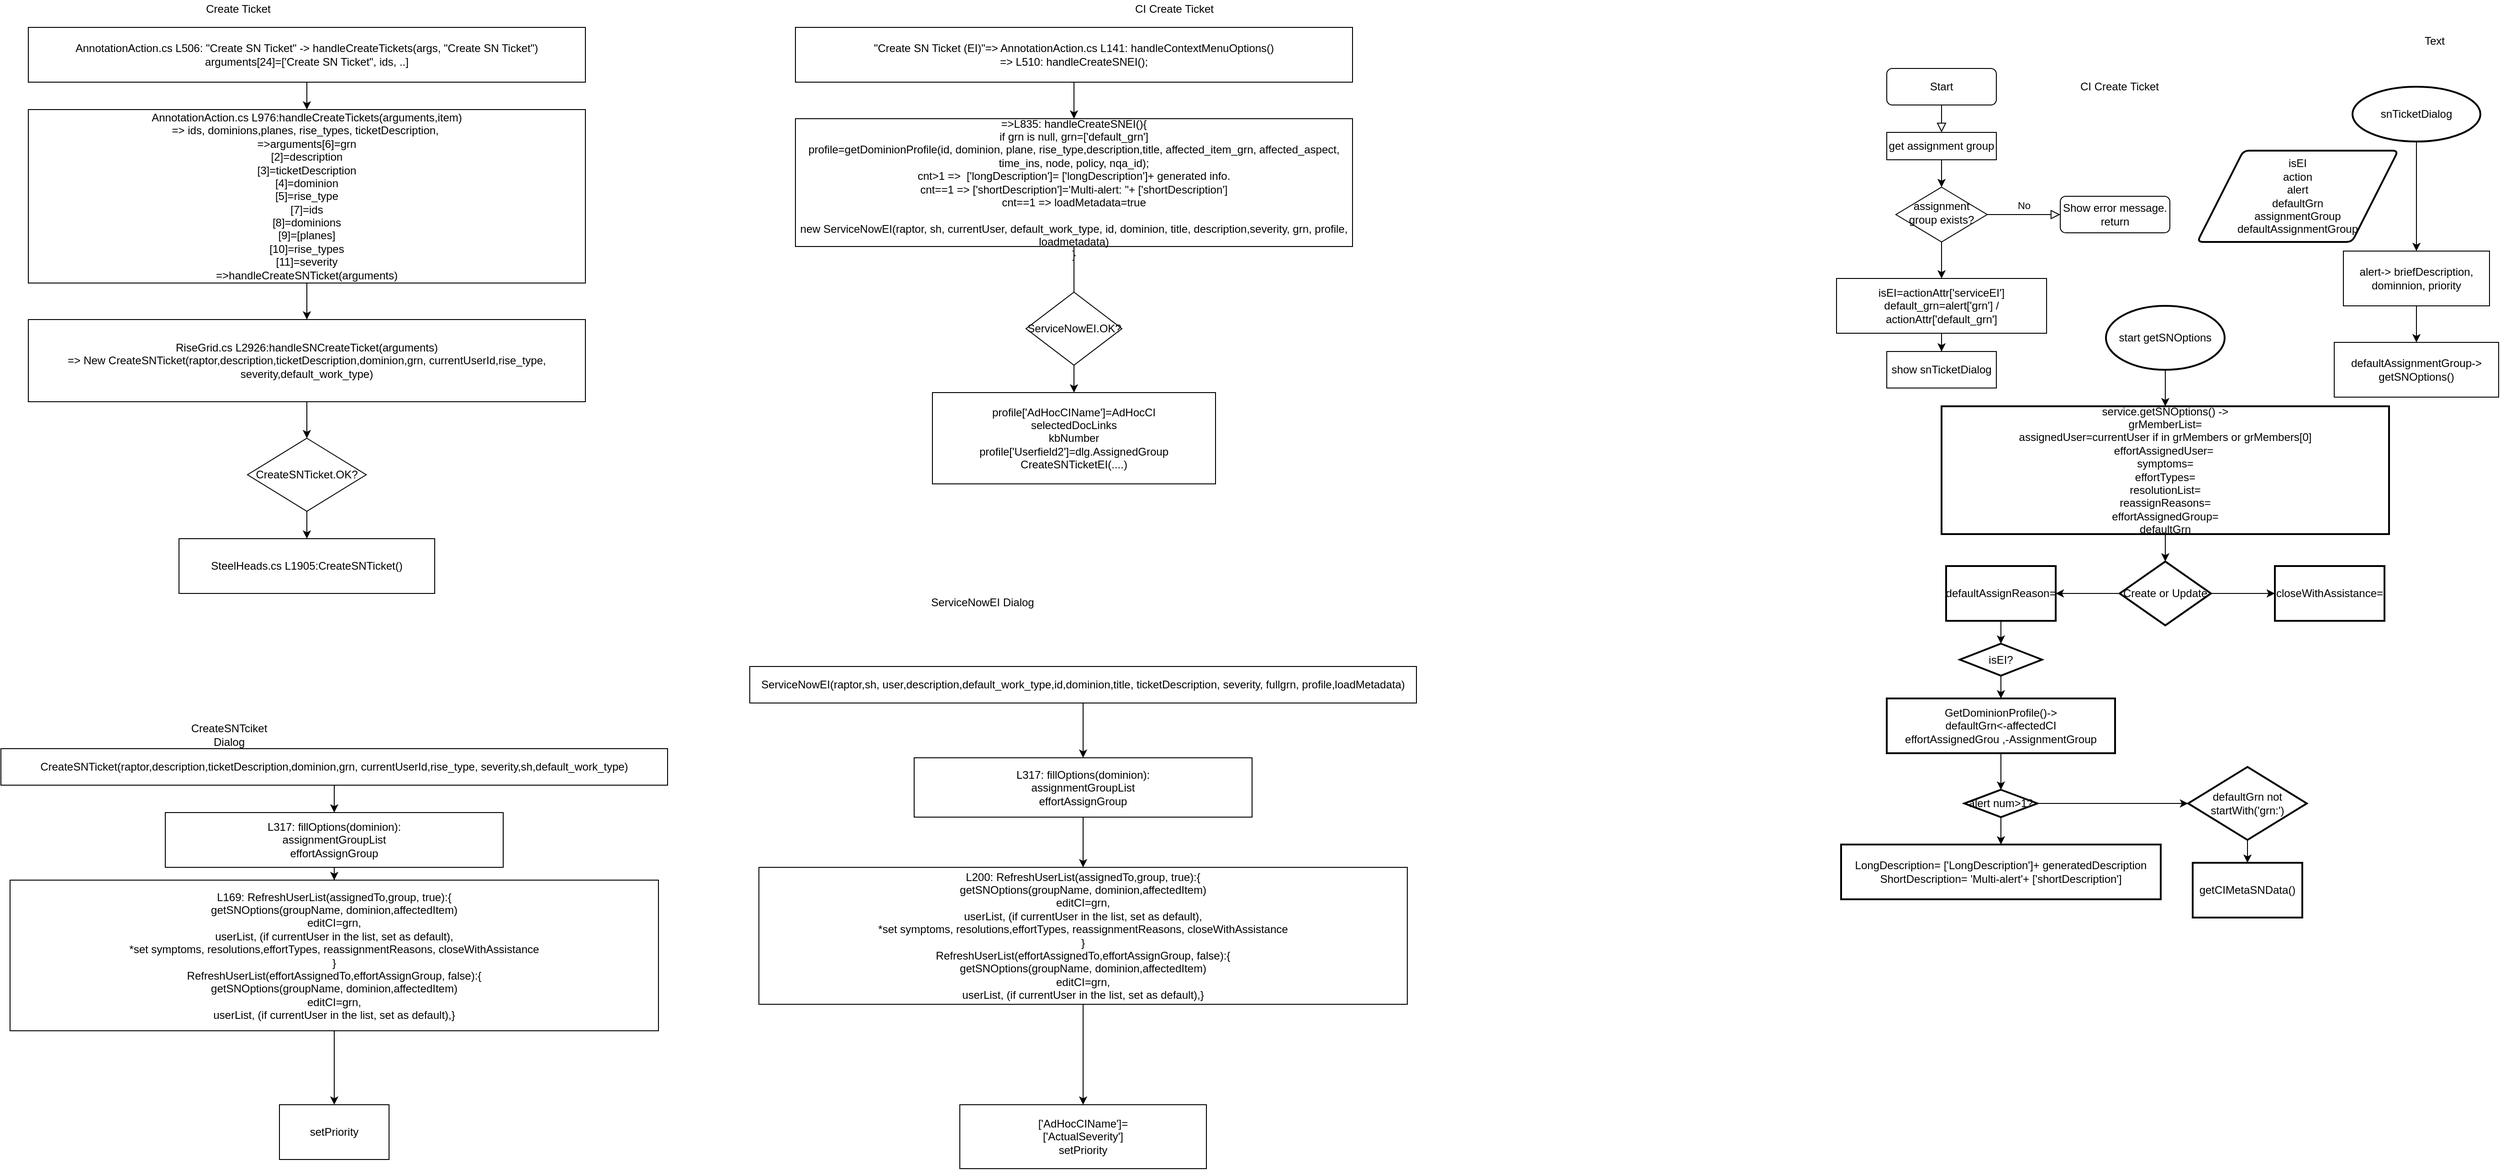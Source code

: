<mxfile version="14.7.3" type="github">
  <diagram id="C5RBs43oDa-KdzZeNtuy" name="Page-1">
    <mxGraphModel dx="1955" dy="3244" grid="1" gridSize="10" guides="1" tooltips="1" connect="1" arrows="1" fold="1" page="1" pageScale="1" pageWidth="3300" pageHeight="2339" math="0" shadow="0">
      <root>
        <mxCell id="WIyWlLk6GJQsqaUBKTNV-0" />
        <mxCell id="WIyWlLk6GJQsqaUBKTNV-1" parent="WIyWlLk6GJQsqaUBKTNV-0" />
        <mxCell id="WIyWlLk6GJQsqaUBKTNV-2" value="" style="rounded=0;html=1;jettySize=auto;orthogonalLoop=1;fontSize=11;endArrow=block;endFill=0;endSize=8;strokeWidth=1;shadow=0;labelBackgroundColor=none;edgeStyle=orthogonalEdgeStyle;" parent="WIyWlLk6GJQsqaUBKTNV-1" source="WIyWlLk6GJQsqaUBKTNV-3" target="oyRmbotWn4kBTh1wDEj8-0" edge="1">
          <mxGeometry relative="1" as="geometry" />
        </mxCell>
        <mxCell id="WIyWlLk6GJQsqaUBKTNV-3" value="Start" style="rounded=1;whiteSpace=wrap;html=1;fontSize=12;glass=0;strokeWidth=1;shadow=0;" parent="WIyWlLk6GJQsqaUBKTNV-1" vertex="1">
          <mxGeometry x="2095" y="-2255" width="120" height="40" as="geometry" />
        </mxCell>
        <mxCell id="WIyWlLk6GJQsqaUBKTNV-5" value="No" style="edgeStyle=orthogonalEdgeStyle;rounded=0;html=1;jettySize=auto;orthogonalLoop=1;fontSize=11;endArrow=block;endFill=0;endSize=8;strokeWidth=1;shadow=0;labelBackgroundColor=none;" parent="WIyWlLk6GJQsqaUBKTNV-1" source="WIyWlLk6GJQsqaUBKTNV-6" target="WIyWlLk6GJQsqaUBKTNV-7" edge="1">
          <mxGeometry y="10" relative="1" as="geometry">
            <mxPoint as="offset" />
          </mxGeometry>
        </mxCell>
        <mxCell id="oyRmbotWn4kBTh1wDEj8-11" value="" style="edgeStyle=orthogonalEdgeStyle;rounded=0;orthogonalLoop=1;jettySize=auto;html=1;" parent="WIyWlLk6GJQsqaUBKTNV-1" source="WIyWlLk6GJQsqaUBKTNV-6" target="oyRmbotWn4kBTh1wDEj8-9" edge="1">
          <mxGeometry relative="1" as="geometry" />
        </mxCell>
        <mxCell id="WIyWlLk6GJQsqaUBKTNV-6" value="assignment group exists?" style="rhombus;whiteSpace=wrap;html=1;shadow=0;fontFamily=Helvetica;fontSize=12;align=center;strokeWidth=1;spacing=6;spacingTop=-4;" parent="WIyWlLk6GJQsqaUBKTNV-1" vertex="1">
          <mxGeometry x="2105" y="-2125" width="100" height="60" as="geometry" />
        </mxCell>
        <mxCell id="WIyWlLk6GJQsqaUBKTNV-7" value="Show error message.&lt;br&gt;return" style="rounded=1;whiteSpace=wrap;html=1;fontSize=12;glass=0;strokeWidth=1;shadow=0;" parent="WIyWlLk6GJQsqaUBKTNV-1" vertex="1">
          <mxGeometry x="2285" y="-2115" width="120" height="40" as="geometry" />
        </mxCell>
        <mxCell id="oyRmbotWn4kBTh1wDEj8-3" style="edgeStyle=orthogonalEdgeStyle;rounded=0;orthogonalLoop=1;jettySize=auto;html=1;exitX=0.5;exitY=1;exitDx=0;exitDy=0;" parent="WIyWlLk6GJQsqaUBKTNV-1" source="oyRmbotWn4kBTh1wDEj8-0" target="WIyWlLk6GJQsqaUBKTNV-6" edge="1">
          <mxGeometry relative="1" as="geometry" />
        </mxCell>
        <mxCell id="oyRmbotWn4kBTh1wDEj8-0" value="get assignment group" style="rounded=0;whiteSpace=wrap;html=1;" parent="WIyWlLk6GJQsqaUBKTNV-1" vertex="1">
          <mxGeometry x="2095" y="-2185" width="120" height="30" as="geometry" />
        </mxCell>
        <mxCell id="oyRmbotWn4kBTh1wDEj8-13" value="" style="edgeStyle=orthogonalEdgeStyle;rounded=0;orthogonalLoop=1;jettySize=auto;html=1;" parent="WIyWlLk6GJQsqaUBKTNV-1" source="oyRmbotWn4kBTh1wDEj8-9" target="oyRmbotWn4kBTh1wDEj8-12" edge="1">
          <mxGeometry relative="1" as="geometry" />
        </mxCell>
        <mxCell id="oyRmbotWn4kBTh1wDEj8-9" value="isEI=actionAttr[&#39;serviceEI&#39;]&lt;br&gt;default_grn=alert[&#39;grn&#39;] / actionAttr[&#39;default_grn&#39;]" style="rounded=0;whiteSpace=wrap;html=1;" parent="WIyWlLk6GJQsqaUBKTNV-1" vertex="1">
          <mxGeometry x="2040" y="-2025" width="230" height="60" as="geometry" />
        </mxCell>
        <mxCell id="oyRmbotWn4kBTh1wDEj8-12" value="show snTicketDialog" style="rounded=0;whiteSpace=wrap;html=1;" parent="WIyWlLk6GJQsqaUBKTNV-1" vertex="1">
          <mxGeometry x="2095" y="-1945" width="120" height="40" as="geometry" />
        </mxCell>
        <mxCell id="oyRmbotWn4kBTh1wDEj8-14" value="snTicketDialog" style="strokeWidth=2;html=1;shape=mxgraph.flowchart.start_1;whiteSpace=wrap;" parent="WIyWlLk6GJQsqaUBKTNV-1" vertex="1">
          <mxGeometry x="2605" y="-2235" width="140" height="60" as="geometry" />
        </mxCell>
        <mxCell id="oyRmbotWn4kBTh1wDEj8-15" value="&lt;span&gt;isEI&lt;/span&gt;&lt;br&gt;&lt;span&gt;action&lt;/span&gt;&lt;br&gt;&lt;span&gt;alert&lt;/span&gt;&lt;br&gt;&lt;span&gt;defaultGrn&lt;/span&gt;&lt;br&gt;&lt;span&gt;assignmentGroup&lt;/span&gt;&lt;br&gt;&lt;span&gt;defaultAssignmentGroup&lt;/span&gt;" style="shape=parallelogram;html=1;strokeWidth=2;perimeter=parallelogramPerimeter;whiteSpace=wrap;rounded=1;arcSize=12;size=0.23;" parent="WIyWlLk6GJQsqaUBKTNV-1" vertex="1">
          <mxGeometry x="2435" y="-2165" width="220" height="100" as="geometry" />
        </mxCell>
        <mxCell id="oyRmbotWn4kBTh1wDEj8-20" value="" style="edgeStyle=orthogonalEdgeStyle;rounded=0;orthogonalLoop=1;jettySize=auto;html=1;" parent="WIyWlLk6GJQsqaUBKTNV-1" source="oyRmbotWn4kBTh1wDEj8-17" target="oyRmbotWn4kBTh1wDEj8-19" edge="1">
          <mxGeometry relative="1" as="geometry" />
        </mxCell>
        <mxCell id="oyRmbotWn4kBTh1wDEj8-17" value="alert-&amp;gt; briefDescription, dominnion, priority" style="rounded=0;whiteSpace=wrap;html=1;" parent="WIyWlLk6GJQsqaUBKTNV-1" vertex="1">
          <mxGeometry x="2595" y="-2055" width="160" height="60" as="geometry" />
        </mxCell>
        <mxCell id="oyRmbotWn4kBTh1wDEj8-18" value="" style="endArrow=classic;html=1;entryX=0.5;entryY=0;entryDx=0;entryDy=0;" parent="WIyWlLk6GJQsqaUBKTNV-1" source="oyRmbotWn4kBTh1wDEj8-14" target="oyRmbotWn4kBTh1wDEj8-17" edge="1">
          <mxGeometry width="50" height="50" relative="1" as="geometry">
            <mxPoint x="2665" y="-2145" as="sourcePoint" />
            <mxPoint x="2715" y="-2195" as="targetPoint" />
          </mxGeometry>
        </mxCell>
        <mxCell id="oyRmbotWn4kBTh1wDEj8-19" value="defaultAssignmentGroup-&amp;gt;&lt;br&gt;getSNOptions()" style="rounded=0;whiteSpace=wrap;html=1;" parent="WIyWlLk6GJQsqaUBKTNV-1" vertex="1">
          <mxGeometry x="2585" y="-1955" width="180" height="60" as="geometry" />
        </mxCell>
        <mxCell id="oyRmbotWn4kBTh1wDEj8-23" value="" style="edgeStyle=orthogonalEdgeStyle;rounded=0;orthogonalLoop=1;jettySize=auto;html=1;" parent="WIyWlLk6GJQsqaUBKTNV-1" source="oyRmbotWn4kBTh1wDEj8-21" target="oyRmbotWn4kBTh1wDEj8-22" edge="1">
          <mxGeometry relative="1" as="geometry" />
        </mxCell>
        <mxCell id="oyRmbotWn4kBTh1wDEj8-21" value="start getSNOptions" style="strokeWidth=2;html=1;shape=mxgraph.flowchart.start_1;whiteSpace=wrap;" parent="WIyWlLk6GJQsqaUBKTNV-1" vertex="1">
          <mxGeometry x="2335" y="-1995" width="130" height="70" as="geometry" />
        </mxCell>
        <mxCell id="oyRmbotWn4kBTh1wDEj8-28" value="" style="edgeStyle=orthogonalEdgeStyle;rounded=0;orthogonalLoop=1;jettySize=auto;html=1;" parent="WIyWlLk6GJQsqaUBKTNV-1" source="oyRmbotWn4kBTh1wDEj8-22" target="oyRmbotWn4kBTh1wDEj8-26" edge="1">
          <mxGeometry relative="1" as="geometry" />
        </mxCell>
        <mxCell id="oyRmbotWn4kBTh1wDEj8-22" value="service.getSNOptions() -&amp;gt;&lt;br&gt;grMemberList=&lt;br&gt;assignedUser=currentUser if in grMembers or grMembers[0]&lt;br&gt;effortAssignedUser=&amp;nbsp;&lt;br&gt;symptoms=&lt;br&gt;effortTypes=&lt;br&gt;resolutionList=&lt;br&gt;reassignReasons=&lt;br&gt;effortAssignedGroup=&lt;br&gt;defaultGrn" style="whiteSpace=wrap;html=1;strokeWidth=2;" parent="WIyWlLk6GJQsqaUBKTNV-1" vertex="1">
          <mxGeometry x="2155" y="-1885" width="490" height="140" as="geometry" />
        </mxCell>
        <mxCell id="oyRmbotWn4kBTh1wDEj8-30" value="" style="edgeStyle=orthogonalEdgeStyle;rounded=0;orthogonalLoop=1;jettySize=auto;html=1;" parent="WIyWlLk6GJQsqaUBKTNV-1" source="oyRmbotWn4kBTh1wDEj8-26" target="oyRmbotWn4kBTh1wDEj8-29" edge="1">
          <mxGeometry relative="1" as="geometry" />
        </mxCell>
        <mxCell id="oyRmbotWn4kBTh1wDEj8-32" value="" style="edgeStyle=orthogonalEdgeStyle;rounded=0;orthogonalLoop=1;jettySize=auto;html=1;" parent="WIyWlLk6GJQsqaUBKTNV-1" source="oyRmbotWn4kBTh1wDEj8-26" target="oyRmbotWn4kBTh1wDEj8-31" edge="1">
          <mxGeometry relative="1" as="geometry" />
        </mxCell>
        <mxCell id="oyRmbotWn4kBTh1wDEj8-26" value="Create or Update" style="strokeWidth=2;html=1;shape=mxgraph.flowchart.decision;whiteSpace=wrap;" parent="WIyWlLk6GJQsqaUBKTNV-1" vertex="1">
          <mxGeometry x="2350" y="-1715" width="100" height="70" as="geometry" />
        </mxCell>
        <mxCell id="oyRmbotWn4kBTh1wDEj8-34" value="" style="edgeStyle=orthogonalEdgeStyle;rounded=0;orthogonalLoop=1;jettySize=auto;html=1;" parent="WIyWlLk6GJQsqaUBKTNV-1" source="oyRmbotWn4kBTh1wDEj8-29" target="oyRmbotWn4kBTh1wDEj8-33" edge="1">
          <mxGeometry relative="1" as="geometry" />
        </mxCell>
        <mxCell id="oyRmbotWn4kBTh1wDEj8-29" value="defaultAssignReason=" style="whiteSpace=wrap;html=1;strokeWidth=2;" parent="WIyWlLk6GJQsqaUBKTNV-1" vertex="1">
          <mxGeometry x="2160" y="-1710" width="120" height="60" as="geometry" />
        </mxCell>
        <mxCell id="oyRmbotWn4kBTh1wDEj8-31" value="closeWithAssistance=" style="whiteSpace=wrap;html=1;strokeWidth=2;" parent="WIyWlLk6GJQsqaUBKTNV-1" vertex="1">
          <mxGeometry x="2520" y="-1710" width="120" height="60" as="geometry" />
        </mxCell>
        <mxCell id="oyRmbotWn4kBTh1wDEj8-36" value="" style="edgeStyle=orthogonalEdgeStyle;rounded=0;orthogonalLoop=1;jettySize=auto;html=1;" parent="WIyWlLk6GJQsqaUBKTNV-1" source="oyRmbotWn4kBTh1wDEj8-33" target="oyRmbotWn4kBTh1wDEj8-35" edge="1">
          <mxGeometry relative="1" as="geometry" />
        </mxCell>
        <mxCell id="oyRmbotWn4kBTh1wDEj8-33" value="isEI?" style="rhombus;whiteSpace=wrap;html=1;strokeWidth=2;" parent="WIyWlLk6GJQsqaUBKTNV-1" vertex="1">
          <mxGeometry x="2175" y="-1625" width="90" height="35" as="geometry" />
        </mxCell>
        <mxCell id="oyRmbotWn4kBTh1wDEj8-38" value="" style="edgeStyle=orthogonalEdgeStyle;rounded=0;orthogonalLoop=1;jettySize=auto;html=1;" parent="WIyWlLk6GJQsqaUBKTNV-1" source="oyRmbotWn4kBTh1wDEj8-35" target="oyRmbotWn4kBTh1wDEj8-37" edge="1">
          <mxGeometry relative="1" as="geometry" />
        </mxCell>
        <mxCell id="oyRmbotWn4kBTh1wDEj8-35" value="GetDominionProfile()-&amp;gt;&lt;br&gt;defaultGrn&amp;lt;-affectedCI&lt;br&gt;effortAssignedGrou ,-AssignmentGroup&lt;br&gt;" style="whiteSpace=wrap;html=1;strokeWidth=2;" parent="WIyWlLk6GJQsqaUBKTNV-1" vertex="1">
          <mxGeometry x="2095" y="-1565" width="250" height="60" as="geometry" />
        </mxCell>
        <mxCell id="oyRmbotWn4kBTh1wDEj8-40" value="" style="edgeStyle=orthogonalEdgeStyle;rounded=0;orthogonalLoop=1;jettySize=auto;html=1;" parent="WIyWlLk6GJQsqaUBKTNV-1" source="oyRmbotWn4kBTh1wDEj8-37" target="oyRmbotWn4kBTh1wDEj8-39" edge="1">
          <mxGeometry relative="1" as="geometry" />
        </mxCell>
        <mxCell id="oyRmbotWn4kBTh1wDEj8-44" value="" style="edgeStyle=orthogonalEdgeStyle;rounded=0;orthogonalLoop=1;jettySize=auto;html=1;" parent="WIyWlLk6GJQsqaUBKTNV-1" source="oyRmbotWn4kBTh1wDEj8-37" target="oyRmbotWn4kBTh1wDEj8-43" edge="1">
          <mxGeometry relative="1" as="geometry" />
        </mxCell>
        <mxCell id="oyRmbotWn4kBTh1wDEj8-37" value="alert num&amp;gt;1?" style="rhombus;whiteSpace=wrap;html=1;strokeWidth=2;" parent="WIyWlLk6GJQsqaUBKTNV-1" vertex="1">
          <mxGeometry x="2180" y="-1465" width="80" height="30" as="geometry" />
        </mxCell>
        <mxCell id="oyRmbotWn4kBTh1wDEj8-39" value="LongDescription= [&#39;LongDescription&#39;]+ generatedDescription&lt;br&gt;ShortDescription= &#39;Multi-alert&#39;+ [&#39;shortDescription&#39;]" style="whiteSpace=wrap;html=1;strokeWidth=2;" parent="WIyWlLk6GJQsqaUBKTNV-1" vertex="1">
          <mxGeometry x="2045" y="-1405" width="350" height="60" as="geometry" />
        </mxCell>
        <mxCell id="oyRmbotWn4kBTh1wDEj8-46" value="" style="edgeStyle=orthogonalEdgeStyle;rounded=0;orthogonalLoop=1;jettySize=auto;html=1;" parent="WIyWlLk6GJQsqaUBKTNV-1" source="oyRmbotWn4kBTh1wDEj8-43" target="oyRmbotWn4kBTh1wDEj8-45" edge="1">
          <mxGeometry relative="1" as="geometry" />
        </mxCell>
        <mxCell id="oyRmbotWn4kBTh1wDEj8-43" value="defaultGrn not startWith(&#39;grn:&#39;)" style="rhombus;whiteSpace=wrap;html=1;strokeWidth=2;" parent="WIyWlLk6GJQsqaUBKTNV-1" vertex="1">
          <mxGeometry x="2425" y="-1490" width="130" height="80" as="geometry" />
        </mxCell>
        <mxCell id="oyRmbotWn4kBTh1wDEj8-45" value="getCIMetaSNData()" style="whiteSpace=wrap;html=1;strokeWidth=2;" parent="WIyWlLk6GJQsqaUBKTNV-1" vertex="1">
          <mxGeometry x="2430" y="-1385" width="120" height="60" as="geometry" />
        </mxCell>
        <mxCell id="3x9BZErU-FMyBv7qmrPY-0" value="Text" style="text;html=1;strokeColor=none;fillColor=none;align=center;verticalAlign=middle;whiteSpace=wrap;rounded=0;" vertex="1" parent="WIyWlLk6GJQsqaUBKTNV-1">
          <mxGeometry x="2675" y="-2295" width="40" height="20" as="geometry" />
        </mxCell>
        <mxCell id="3x9BZErU-FMyBv7qmrPY-1" value="CI Create Ticket" style="text;html=1;strokeColor=none;fillColor=none;align=center;verticalAlign=middle;whiteSpace=wrap;rounded=0;" vertex="1" parent="WIyWlLk6GJQsqaUBKTNV-1">
          <mxGeometry x="2305" y="-2245" width="90" height="20" as="geometry" />
        </mxCell>
        <mxCell id="3x9BZErU-FMyBv7qmrPY-2" value="Create Ticket" style="text;html=1;strokeColor=none;fillColor=none;align=center;verticalAlign=middle;whiteSpace=wrap;rounded=0;" vertex="1" parent="WIyWlLk6GJQsqaUBKTNV-1">
          <mxGeometry x="250" y="-2330" width="80" height="20" as="geometry" />
        </mxCell>
        <mxCell id="3x9BZErU-FMyBv7qmrPY-5" value="" style="edgeStyle=orthogonalEdgeStyle;rounded=0;orthogonalLoop=1;jettySize=auto;html=1;" edge="1" parent="WIyWlLk6GJQsqaUBKTNV-1" source="3x9BZErU-FMyBv7qmrPY-3" target="3x9BZErU-FMyBv7qmrPY-4">
          <mxGeometry relative="1" as="geometry" />
        </mxCell>
        <mxCell id="3x9BZErU-FMyBv7qmrPY-3" value="AnnotationAction.cs L506: &quot;Create SN Ticket&quot; -&amp;gt; handleCreateTickets(args, &quot;Create SN Ticket&quot;)&lt;br&gt;arguments[24]=[&#39;Create SN Ticket&quot;, ids, ..]" style="rounded=0;whiteSpace=wrap;html=1;" vertex="1" parent="WIyWlLk6GJQsqaUBKTNV-1">
          <mxGeometry x="60" y="-2300" width="610" height="60" as="geometry" />
        </mxCell>
        <mxCell id="3x9BZErU-FMyBv7qmrPY-7" value="" style="edgeStyle=orthogonalEdgeStyle;rounded=0;orthogonalLoop=1;jettySize=auto;html=1;" edge="1" parent="WIyWlLk6GJQsqaUBKTNV-1" source="3x9BZErU-FMyBv7qmrPY-4" target="3x9BZErU-FMyBv7qmrPY-6">
          <mxGeometry relative="1" as="geometry" />
        </mxCell>
        <mxCell id="3x9BZErU-FMyBv7qmrPY-4" value="&lt;span&gt;AnnotationAction.cs L976:handleCreateTickets(&lt;/span&gt;arguments&lt;span&gt;,item)&lt;br&gt;=&amp;gt; ids, dominions,planes, rise_types, ticketDescription,&amp;nbsp;&lt;br&gt;=&amp;gt;arguments[6]=grn&lt;br&gt;[2]=description&lt;br&gt;[3]=ticketDescription&lt;br&gt;[4]=dominion&lt;br&gt;[5]=rise_type&lt;br&gt;[7]=ids&lt;br&gt;[8]=dominions&lt;br&gt;[9]=[planes]&lt;br&gt;[10]=rise_types&lt;br&gt;[11]=severity&lt;br&gt;=&amp;gt;handleCreateSNTicket(arguments)&lt;br&gt;&lt;/span&gt;" style="whiteSpace=wrap;html=1;rounded=0;" vertex="1" parent="WIyWlLk6GJQsqaUBKTNV-1">
          <mxGeometry x="60" y="-2210" width="610" height="190" as="geometry" />
        </mxCell>
        <mxCell id="3x9BZErU-FMyBv7qmrPY-9" value="" style="edgeStyle=orthogonalEdgeStyle;rounded=0;orthogonalLoop=1;jettySize=auto;html=1;" edge="1" parent="WIyWlLk6GJQsqaUBKTNV-1" source="3x9BZErU-FMyBv7qmrPY-6" target="3x9BZErU-FMyBv7qmrPY-8">
          <mxGeometry relative="1" as="geometry" />
        </mxCell>
        <mxCell id="3x9BZErU-FMyBv7qmrPY-6" value="&lt;span&gt;RiseGrid.cs L2926:handleSNCreateTicket(&lt;/span&gt;arguments&lt;span&gt;)&lt;br&gt;=&amp;gt; New CreateSNTicket(raptor,description,ticketDescription,dominion,grn, currentUserId,rise_type, severity,default_work_type)&lt;br&gt;&lt;/span&gt;" style="whiteSpace=wrap;html=1;rounded=0;" vertex="1" parent="WIyWlLk6GJQsqaUBKTNV-1">
          <mxGeometry x="60" y="-1980" width="610" height="90" as="geometry" />
        </mxCell>
        <mxCell id="3x9BZErU-FMyBv7qmrPY-11" value="" style="edgeStyle=orthogonalEdgeStyle;rounded=0;orthogonalLoop=1;jettySize=auto;html=1;" edge="1" parent="WIyWlLk6GJQsqaUBKTNV-1" source="3x9BZErU-FMyBv7qmrPY-8" target="3x9BZErU-FMyBv7qmrPY-10">
          <mxGeometry relative="1" as="geometry" />
        </mxCell>
        <mxCell id="3x9BZErU-FMyBv7qmrPY-8" value="CreateSNTicket.OK?" style="rhombus;whiteSpace=wrap;html=1;rounded=0;" vertex="1" parent="WIyWlLk6GJQsqaUBKTNV-1">
          <mxGeometry x="300" y="-1850" width="130" height="80" as="geometry" />
        </mxCell>
        <mxCell id="3x9BZErU-FMyBv7qmrPY-10" value="SteelHeads.cs L1905:CreateSNTicket()" style="whiteSpace=wrap;html=1;rounded=0;" vertex="1" parent="WIyWlLk6GJQsqaUBKTNV-1">
          <mxGeometry x="225" y="-1740" width="280" height="60" as="geometry" />
        </mxCell>
        <mxCell id="3x9BZErU-FMyBv7qmrPY-14" value="CreateSNTciket Dialog" style="text;html=1;strokeColor=none;fillColor=none;align=center;verticalAlign=middle;whiteSpace=wrap;rounded=0;" vertex="1" parent="WIyWlLk6GJQsqaUBKTNV-1">
          <mxGeometry x="260" y="-1540" width="40" height="30" as="geometry" />
        </mxCell>
        <mxCell id="3x9BZErU-FMyBv7qmrPY-17" value="" style="edgeStyle=orthogonalEdgeStyle;rounded=0;orthogonalLoop=1;jettySize=auto;html=1;" edge="1" parent="WIyWlLk6GJQsqaUBKTNV-1" source="3x9BZErU-FMyBv7qmrPY-15" target="3x9BZErU-FMyBv7qmrPY-16">
          <mxGeometry relative="1" as="geometry" />
        </mxCell>
        <mxCell id="3x9BZErU-FMyBv7qmrPY-15" value="&lt;span&gt;CreateSNTicket(raptor,description,ticketDescription,dominion,grn, currentUserId,rise_type, severity,sh,default_work_type)&lt;/span&gt;" style="rounded=0;whiteSpace=wrap;html=1;" vertex="1" parent="WIyWlLk6GJQsqaUBKTNV-1">
          <mxGeometry x="30" y="-1510" width="730" height="40" as="geometry" />
        </mxCell>
        <mxCell id="3x9BZErU-FMyBv7qmrPY-19" value="" style="edgeStyle=orthogonalEdgeStyle;rounded=0;orthogonalLoop=1;jettySize=auto;html=1;" edge="1" parent="WIyWlLk6GJQsqaUBKTNV-1" source="3x9BZErU-FMyBv7qmrPY-16" target="3x9BZErU-FMyBv7qmrPY-18">
          <mxGeometry relative="1" as="geometry" />
        </mxCell>
        <mxCell id="3x9BZErU-FMyBv7qmrPY-16" value="L317: fillOptions(dominion):&lt;br&gt;assignmentGroupList&lt;br&gt;effortAssignGroup" style="whiteSpace=wrap;html=1;rounded=0;" vertex="1" parent="WIyWlLk6GJQsqaUBKTNV-1">
          <mxGeometry x="210" y="-1440" width="370" height="60" as="geometry" />
        </mxCell>
        <mxCell id="3x9BZErU-FMyBv7qmrPY-21" value="" style="edgeStyle=orthogonalEdgeStyle;rounded=0;orthogonalLoop=1;jettySize=auto;html=1;" edge="1" parent="WIyWlLk6GJQsqaUBKTNV-1" source="3x9BZErU-FMyBv7qmrPY-18" target="3x9BZErU-FMyBv7qmrPY-20">
          <mxGeometry relative="1" as="geometry" />
        </mxCell>
        <mxCell id="3x9BZErU-FMyBv7qmrPY-18" value="L169: RefreshUserList(assignedTo,group, true):{&lt;br&gt;getSNOptions(groupName, dominion,affectedItem)&lt;br&gt;editCI=grn,&lt;br&gt;userList, (if currentUser in the list, set as default),&lt;br&gt;*set symptoms, resolutions,effortTypes, reassignmentReasons, closeWithAssistance&lt;br&gt;}&lt;br&gt;RefreshUserList(effortAssignedTo,effortAssignGroup, false):{&lt;br&gt;getSNOptions(groupName, dominion,affectedItem)&lt;br&gt;editCI=grn,&lt;br&gt;userList, (if currentUser in the list, set as default),}" style="whiteSpace=wrap;html=1;rounded=0;" vertex="1" parent="WIyWlLk6GJQsqaUBKTNV-1">
          <mxGeometry x="40" y="-1366" width="710" height="165" as="geometry" />
        </mxCell>
        <mxCell id="3x9BZErU-FMyBv7qmrPY-20" value="setPriority" style="whiteSpace=wrap;html=1;rounded=0;" vertex="1" parent="WIyWlLk6GJQsqaUBKTNV-1">
          <mxGeometry x="335" y="-1120" width="120" height="60" as="geometry" />
        </mxCell>
        <mxCell id="3x9BZErU-FMyBv7qmrPY-22" value="CI Create Ticket" style="text;html=1;strokeColor=none;fillColor=none;align=center;verticalAlign=middle;whiteSpace=wrap;rounded=0;" vertex="1" parent="WIyWlLk6GJQsqaUBKTNV-1">
          <mxGeometry x="1220" y="-2330" width="190" height="20" as="geometry" />
        </mxCell>
        <mxCell id="3x9BZErU-FMyBv7qmrPY-25" value="" style="edgeStyle=orthogonalEdgeStyle;rounded=0;orthogonalLoop=1;jettySize=auto;html=1;" edge="1" parent="WIyWlLk6GJQsqaUBKTNV-1" source="3x9BZErU-FMyBv7qmrPY-23" target="3x9BZErU-FMyBv7qmrPY-24">
          <mxGeometry relative="1" as="geometry" />
        </mxCell>
        <mxCell id="3x9BZErU-FMyBv7qmrPY-23" value="&quot;Create SN Ticket (EI)&quot;=&amp;gt; AnnotationAction.cs L141: handleContextMenuOptions()&lt;br&gt;=&amp;gt; L510: handleCreateSNEI();&lt;br&gt;" style="rounded=0;whiteSpace=wrap;html=1;" vertex="1" parent="WIyWlLk6GJQsqaUBKTNV-1">
          <mxGeometry x="900" y="-2300" width="610" height="60" as="geometry" />
        </mxCell>
        <mxCell id="3x9BZErU-FMyBv7qmrPY-27" value="" style="edgeStyle=orthogonalEdgeStyle;rounded=0;orthogonalLoop=1;jettySize=auto;html=1;" edge="1" parent="WIyWlLk6GJQsqaUBKTNV-1" source="3x9BZErU-FMyBv7qmrPY-24">
          <mxGeometry relative="1" as="geometry">
            <mxPoint x="1205" y="-1940" as="targetPoint" />
          </mxGeometry>
        </mxCell>
        <mxCell id="3x9BZErU-FMyBv7qmrPY-24" value="&lt;br&gt;=&amp;gt;L835: handleCreateSNEI(){&lt;br&gt;if grn is null, grn=[&#39;default_grn&#39;]&lt;br&gt;profile=getDominionProfile(id, dominion, plane, rise_type,description,title, affected_item_grn, affected_aspect, time_ins, node, policy, nqa_id);&lt;br&gt;cnt&amp;gt;1 =&amp;gt;&amp;nbsp; [&#39;longDescription&#39;]= [&#39;longDescription&#39;]+ generated info.&lt;br&gt;cnt==1 =&amp;gt; [&#39;shortDescription&#39;]=&#39;Multi-alert: &quot;+ [&#39;shortDescription&#39;]&lt;br&gt;cnt==1 =&amp;gt; loadMetadata=true&lt;br&gt;&lt;br&gt;new ServiceNowEI(raptor, sh, currentUser, default_work_type, id, dominion, title, description,severity, grn, profile, loadmetadata)&lt;br&gt;}" style="rounded=0;whiteSpace=wrap;html=1;" vertex="1" parent="WIyWlLk6GJQsqaUBKTNV-1">
          <mxGeometry x="900" y="-2200" width="610" height="140" as="geometry" />
        </mxCell>
        <mxCell id="3x9BZErU-FMyBv7qmrPY-30" value="" style="edgeStyle=orthogonalEdgeStyle;rounded=0;orthogonalLoop=1;jettySize=auto;html=1;" edge="1" parent="WIyWlLk6GJQsqaUBKTNV-1" source="3x9BZErU-FMyBv7qmrPY-28" target="3x9BZErU-FMyBv7qmrPY-29">
          <mxGeometry relative="1" as="geometry" />
        </mxCell>
        <mxCell id="3x9BZErU-FMyBv7qmrPY-28" value="ServiceNowEI.OK?" style="rhombus;whiteSpace=wrap;html=1;" vertex="1" parent="WIyWlLk6GJQsqaUBKTNV-1">
          <mxGeometry x="1152.5" y="-2010" width="105" height="80" as="geometry" />
        </mxCell>
        <mxCell id="3x9BZErU-FMyBv7qmrPY-29" value="profile[&#39;AdHocCIName&#39;]=AdHocCI&lt;br&gt;selectedDocLinks&lt;br&gt;kbNumber&lt;br&gt;profile[&#39;Userfield2&#39;]=dlg.AssignedGroup&lt;br&gt;CreateSNTicketEI(....)" style="whiteSpace=wrap;html=1;" vertex="1" parent="WIyWlLk6GJQsqaUBKTNV-1">
          <mxGeometry x="1050" y="-1900" width="310" height="100" as="geometry" />
        </mxCell>
        <mxCell id="3x9BZErU-FMyBv7qmrPY-31" value="ServiceNowEI Dialog" style="text;html=1;strokeColor=none;fillColor=none;align=center;verticalAlign=middle;whiteSpace=wrap;rounded=0;" vertex="1" parent="WIyWlLk6GJQsqaUBKTNV-1">
          <mxGeometry x="1030" y="-1680" width="150" height="20" as="geometry" />
        </mxCell>
        <mxCell id="3x9BZErU-FMyBv7qmrPY-34" value="" style="edgeStyle=orthogonalEdgeStyle;rounded=0;orthogonalLoop=1;jettySize=auto;html=1;" edge="1" parent="WIyWlLk6GJQsqaUBKTNV-1" source="3x9BZErU-FMyBv7qmrPY-32" target="3x9BZErU-FMyBv7qmrPY-37">
          <mxGeometry relative="1" as="geometry">
            <mxPoint x="1215" y="-1470" as="targetPoint" />
          </mxGeometry>
        </mxCell>
        <mxCell id="3x9BZErU-FMyBv7qmrPY-32" value="&lt;span&gt;ServiceNowEI(raptor,sh, user,description,&lt;/span&gt;default_work_type&lt;span&gt;,id,dominion,title, ticketDescription, severity, fullgrn, profile,loadMetadata)&lt;/span&gt;" style="rounded=0;whiteSpace=wrap;html=1;" vertex="1" parent="WIyWlLk6GJQsqaUBKTNV-1">
          <mxGeometry x="850" y="-1600" width="730" height="40" as="geometry" />
        </mxCell>
        <mxCell id="3x9BZErU-FMyBv7qmrPY-36" value="" style="edgeStyle=orthogonalEdgeStyle;rounded=0;orthogonalLoop=1;jettySize=auto;html=1;" edge="1" parent="WIyWlLk6GJQsqaUBKTNV-1" source="3x9BZErU-FMyBv7qmrPY-33" target="3x9BZErU-FMyBv7qmrPY-35">
          <mxGeometry relative="1" as="geometry" />
        </mxCell>
        <mxCell id="3x9BZErU-FMyBv7qmrPY-33" value="&lt;span&gt;L200: RefreshUserList(assignedTo,group, true):{&lt;/span&gt;&lt;br&gt;&lt;span&gt;getSNOptions(groupName, dominion,affectedItem)&lt;/span&gt;&lt;br&gt;&lt;span&gt;editCI=grn,&lt;/span&gt;&lt;br&gt;&lt;span&gt;userList, (if currentUser in the list, set as default),&lt;/span&gt;&lt;br&gt;&lt;span&gt;*set symptoms, resolutions,effortTypes, reassignmentReasons, closeWithAssistance&lt;/span&gt;&lt;br&gt;&lt;span&gt;}&lt;/span&gt;&lt;br&gt;&lt;span&gt;RefreshUserList(effortAssignedTo,effortAssignGroup, false):{&lt;/span&gt;&lt;br&gt;&lt;span&gt;getSNOptions(groupName, dominion,affectedItem)&lt;/span&gt;&lt;br&gt;&lt;span&gt;editCI=grn,&lt;/span&gt;&lt;br&gt;&lt;span&gt;userList, (if currentUser in the list, set as default),}&lt;/span&gt;" style="whiteSpace=wrap;html=1;rounded=0;" vertex="1" parent="WIyWlLk6GJQsqaUBKTNV-1">
          <mxGeometry x="860" y="-1380" width="710" height="150" as="geometry" />
        </mxCell>
        <mxCell id="3x9BZErU-FMyBv7qmrPY-35" value="[&#39;AdHocCIName&#39;]=&lt;br&gt;[&#39;ActualSeverity&#39;]&lt;br&gt;setPriority" style="whiteSpace=wrap;html=1;rounded=0;" vertex="1" parent="WIyWlLk6GJQsqaUBKTNV-1">
          <mxGeometry x="1080" y="-1120" width="270" height="70" as="geometry" />
        </mxCell>
        <mxCell id="3x9BZErU-FMyBv7qmrPY-38" value="" style="edgeStyle=orthogonalEdgeStyle;rounded=0;orthogonalLoop=1;jettySize=auto;html=1;" edge="1" parent="WIyWlLk6GJQsqaUBKTNV-1" source="3x9BZErU-FMyBv7qmrPY-37" target="3x9BZErU-FMyBv7qmrPY-33">
          <mxGeometry relative="1" as="geometry" />
        </mxCell>
        <mxCell id="3x9BZErU-FMyBv7qmrPY-37" value="L317: fillOptions(dominion):&lt;br&gt;assignmentGroupList&lt;br&gt;effortAssignGroup" style="whiteSpace=wrap;html=1;rounded=0;" vertex="1" parent="WIyWlLk6GJQsqaUBKTNV-1">
          <mxGeometry x="1030" y="-1500" width="370" height="65" as="geometry" />
        </mxCell>
      </root>
    </mxGraphModel>
  </diagram>
</mxfile>
